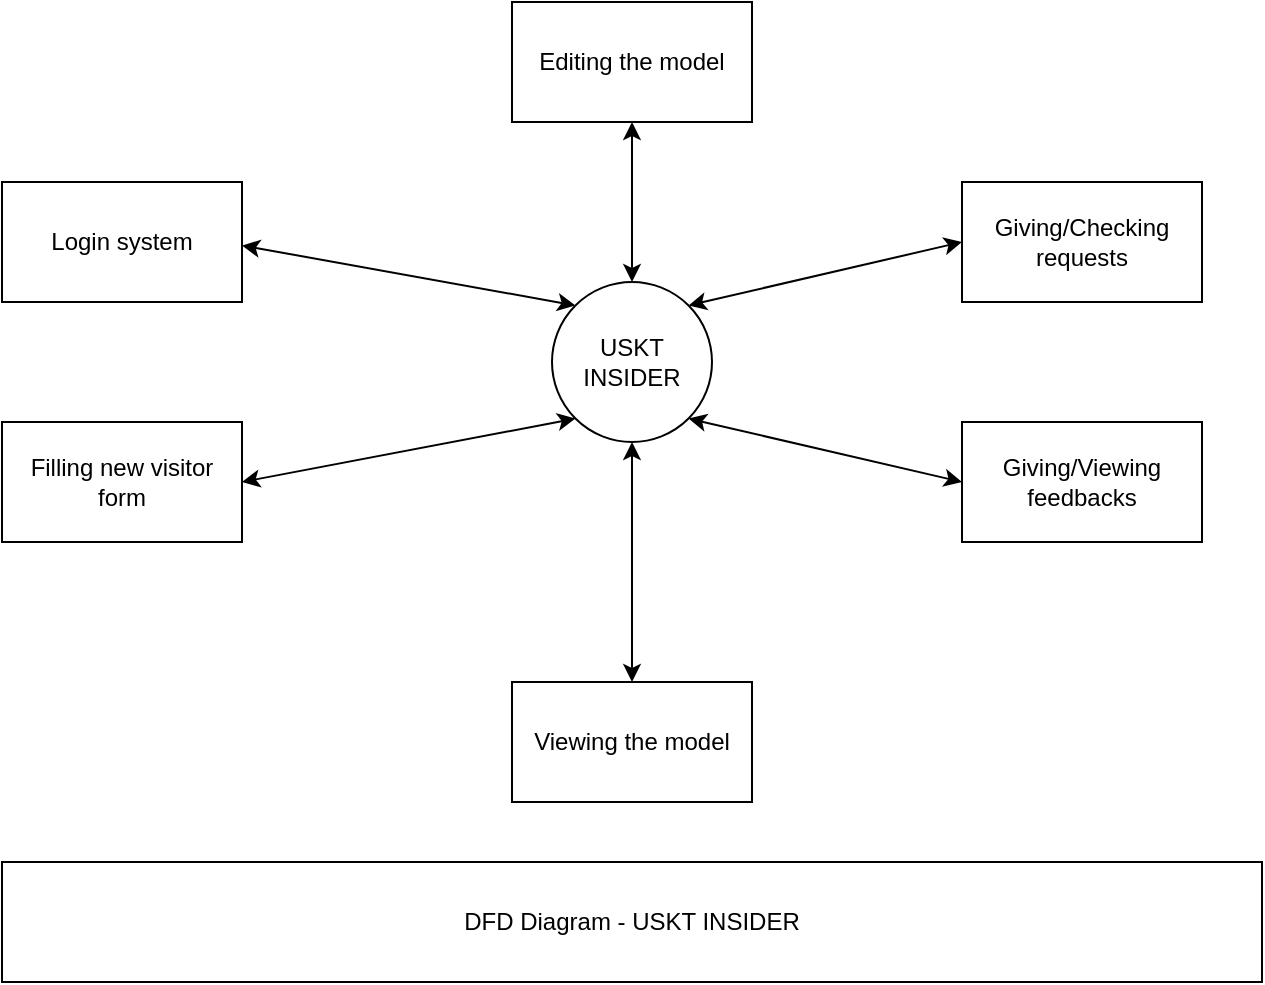 <mxfile version="20.6.1" type="device"><diagram id="ooRthXKwZCv5JyVmeKWk" name="Page-1"><mxGraphModel dx="1422" dy="857" grid="1" gridSize="10" guides="1" tooltips="1" connect="1" arrows="1" fold="1" page="1" pageScale="1" pageWidth="850" pageHeight="1100" math="0" shadow="0"><root><mxCell id="0"/><mxCell id="1" parent="0"/><mxCell id="mlSmYUCzV58-ZQOecC38-1" value="USKT INSIDER" style="ellipse;whiteSpace=wrap;html=1;aspect=fixed;" vertex="1" parent="1"><mxGeometry x="365" y="270" width="80" height="80" as="geometry"/></mxCell><mxCell id="mlSmYUCzV58-ZQOecC38-2" value="Login system" style="rounded=0;whiteSpace=wrap;html=1;" vertex="1" parent="1"><mxGeometry x="90" y="220" width="120" height="60" as="geometry"/></mxCell><mxCell id="mlSmYUCzV58-ZQOecC38-3" value="Filling new visitor form" style="rounded=0;whiteSpace=wrap;html=1;" vertex="1" parent="1"><mxGeometry x="90" y="340" width="120" height="60" as="geometry"/></mxCell><mxCell id="mlSmYUCzV58-ZQOecC38-4" value="Giving/Checking requests" style="rounded=0;whiteSpace=wrap;html=1;" vertex="1" parent="1"><mxGeometry x="570" y="220" width="120" height="60" as="geometry"/></mxCell><mxCell id="mlSmYUCzV58-ZQOecC38-5" value="Giving/Viewing feedbacks" style="rounded=0;whiteSpace=wrap;html=1;" vertex="1" parent="1"><mxGeometry x="570" y="340" width="120" height="60" as="geometry"/></mxCell><mxCell id="mlSmYUCzV58-ZQOecC38-6" value="Viewing the model" style="rounded=0;whiteSpace=wrap;html=1;" vertex="1" parent="1"><mxGeometry x="345" y="470" width="120" height="60" as="geometry"/></mxCell><mxCell id="mlSmYUCzV58-ZQOecC38-7" value="Editing the model" style="rounded=0;whiteSpace=wrap;html=1;" vertex="1" parent="1"><mxGeometry x="345" y="130" width="120" height="60" as="geometry"/></mxCell><mxCell id="mlSmYUCzV58-ZQOecC38-8" value="" style="endArrow=classic;startArrow=classic;html=1;rounded=0;exitX=1;exitY=0.5;exitDx=0;exitDy=0;entryX=0;entryY=1;entryDx=0;entryDy=0;" edge="1" parent="1" source="mlSmYUCzV58-ZQOecC38-3" target="mlSmYUCzV58-ZQOecC38-1"><mxGeometry width="50" height="50" relative="1" as="geometry"><mxPoint x="290" y="420" as="sourcePoint"/><mxPoint x="340" y="370" as="targetPoint"/></mxGeometry></mxCell><mxCell id="mlSmYUCzV58-ZQOecC38-9" value="" style="endArrow=classic;startArrow=classic;html=1;rounded=0;exitX=1;exitY=0.5;exitDx=0;exitDy=0;entryX=0;entryY=0;entryDx=0;entryDy=0;" edge="1" parent="1" target="mlSmYUCzV58-ZQOecC38-1"><mxGeometry width="50" height="50" relative="1" as="geometry"><mxPoint x="210" y="251.72" as="sourcePoint"/><mxPoint x="376.716" y="220.004" as="targetPoint"/></mxGeometry></mxCell><mxCell id="mlSmYUCzV58-ZQOecC38-10" value="" style="endArrow=classic;startArrow=classic;html=1;rounded=0;exitX=0.5;exitY=1;exitDx=0;exitDy=0;entryX=0.5;entryY=0;entryDx=0;entryDy=0;" edge="1" parent="1" source="mlSmYUCzV58-ZQOecC38-1" target="mlSmYUCzV58-ZQOecC38-6"><mxGeometry width="50" height="50" relative="1" as="geometry"><mxPoint x="403.28" y="350" as="sourcePoint"/><mxPoint x="569.996" y="379.996" as="targetPoint"/></mxGeometry></mxCell><mxCell id="mlSmYUCzV58-ZQOecC38-11" value="" style="endArrow=classic;startArrow=classic;html=1;rounded=0;entryX=0.5;entryY=0;entryDx=0;entryDy=0;exitX=0.5;exitY=1;exitDx=0;exitDy=0;" edge="1" parent="1" source="mlSmYUCzV58-ZQOecC38-7" target="mlSmYUCzV58-ZQOecC38-1"><mxGeometry width="50" height="50" relative="1" as="geometry"><mxPoint x="400" y="190" as="sourcePoint"/><mxPoint x="566.716" y="219.996" as="targetPoint"/></mxGeometry></mxCell><mxCell id="mlSmYUCzV58-ZQOecC38-12" value="" style="endArrow=classic;startArrow=classic;html=1;rounded=0;entryX=1;entryY=0;entryDx=0;entryDy=0;exitX=0;exitY=0.5;exitDx=0;exitDy=0;" edge="1" parent="1" source="mlSmYUCzV58-ZQOecC38-4" target="mlSmYUCzV58-ZQOecC38-1"><mxGeometry width="50" height="50" relative="1" as="geometry"><mxPoint x="415" y="200" as="sourcePoint"/><mxPoint x="415" y="280" as="targetPoint"/></mxGeometry></mxCell><mxCell id="mlSmYUCzV58-ZQOecC38-13" value="" style="endArrow=classic;startArrow=classic;html=1;rounded=0;entryX=1;entryY=1;entryDx=0;entryDy=0;exitX=0;exitY=0.5;exitDx=0;exitDy=0;" edge="1" parent="1" source="mlSmYUCzV58-ZQOecC38-5" target="mlSmYUCzV58-ZQOecC38-1"><mxGeometry width="50" height="50" relative="1" as="geometry"><mxPoint x="581.72" y="330" as="sourcePoint"/><mxPoint x="445.004" y="361.716" as="targetPoint"/></mxGeometry></mxCell><mxCell id="mlSmYUCzV58-ZQOecC38-14" value="DFD Diagram - USKT INSIDER" style="rounded=0;whiteSpace=wrap;html=1;" vertex="1" parent="1"><mxGeometry x="90" y="560" width="630" height="60" as="geometry"/></mxCell></root></mxGraphModel></diagram></mxfile>